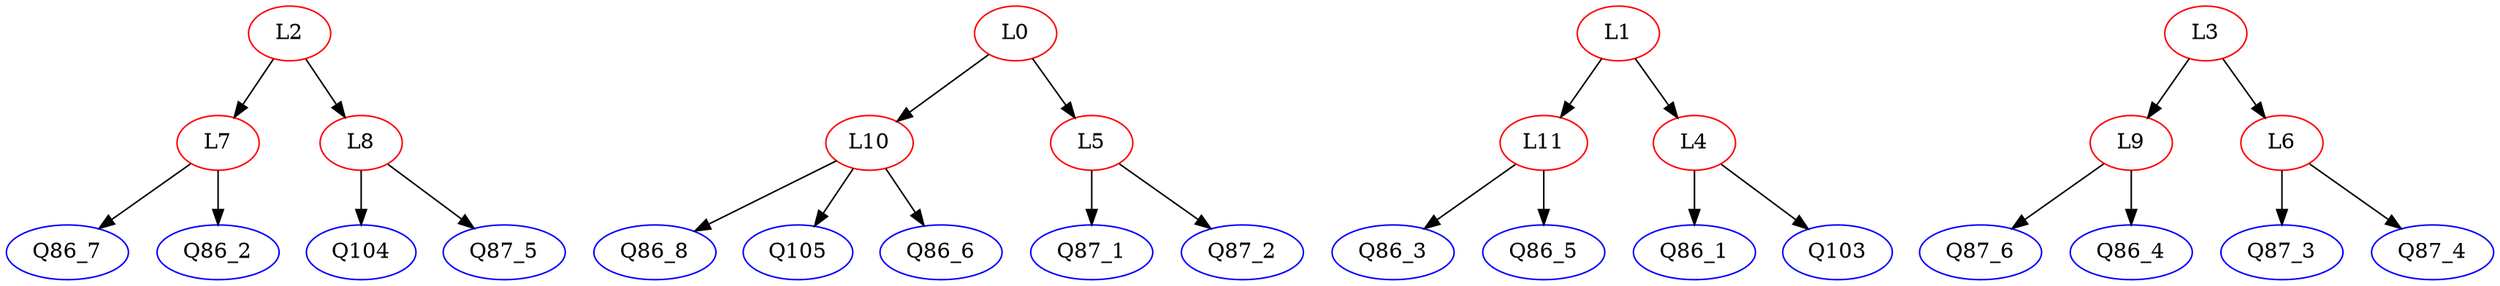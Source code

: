 digraph {
L7 [color = red]; Q87_1 [color = blue]; L10 [color = red]; Q86_3 [color = blue]; Q86_8 [color = blue]; L11 [color = red]; L3 [color = red]; Q105 [color = blue]; L9 [color = red]; Q86_5 [color = blue]; L4 [color = red]; Q87_6 [color = blue]; L2 [color = red]; L8 [color = red]; L6 [color = red]; Q86_7 [color = blue]; L5 [color = red]; L1 [color = red]; Q87_3 [color = blue]; Q104 [color = blue]; Q86_1 [color = blue]; Q86_4 [color = blue]; Q103 [color = blue]; Q86_6 [color = blue]; Q86_2 [color = blue]; Q87_4 [color = blue]; Q87_5 [color = blue]; L0 [color = red]; Q87_2 [color = blue]; 
subgraph Undirected {
edge [dir=none, color=black]
}

subgraph Directed {
edge [color=black]
L8 -> Q87_5
L2 -> L8
L7 -> Q86_2
L11 -> Q86_3
L5 -> Q87_1
L11 -> Q86_5
L2 -> L7
L5 -> Q87_2
L3 -> L9
L0 -> L10
L1 -> L4
L8 -> Q104
L6 -> Q87_4
L4 -> Q103
L0 -> L5
L10 -> Q86_6
L1 -> L11
L9 -> Q87_6
L10 -> Q105
L6 -> Q87_3
L4 -> Q86_1
L3 -> L6
L7 -> Q86_7
L9 -> Q86_4
L10 -> Q86_8
}

}
